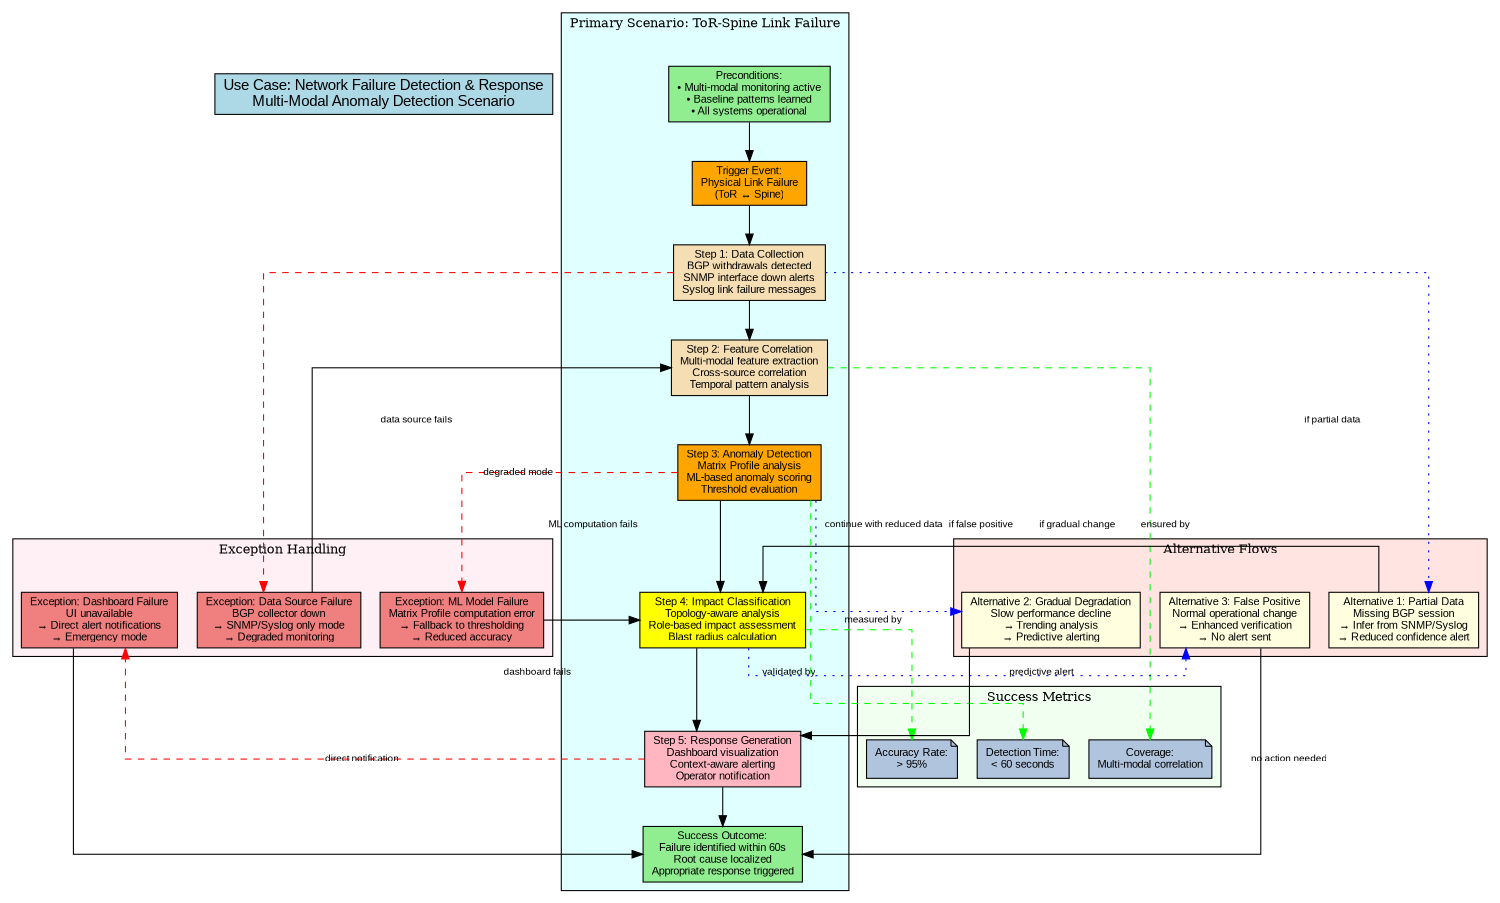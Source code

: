 digraph Updated_UseCase_Details {
	rankdir=TB size="10,14" splines=ortho
	node [fontname=Arial fontsize=10]
	edge [fontname=Arial fontsize=9]
	title [label="Use Case: Network Failure Detection & Response
Multi-Modal Anomaly Detection Scenario" fillcolor=lightblue fontsize=14 shape=box style=filled]
	subgraph cluster_main_scenario {
		fillcolor=lightcyan fontsize=12 label="Primary Scenario: ToR-Spine Link Failure" style=filled
		preconditions [label="Preconditions:
• Multi-modal monitoring active
• Baseline patterns learned
• All systems operational" fillcolor=lightgreen shape=box style=filled]
		trigger [label="Trigger Event:
Physical Link Failure
(ToR ↔ Spine)" fillcolor=orange shape=box style=filled]
		step1 [label="Step 1: Data Collection
BGP withdrawals detected
SNMP interface down alerts
Syslog link failure messages" fillcolor=wheat shape=box style=filled]
		step2 [label="Step 2: Feature Correlation
Multi-modal feature extraction
Cross-source correlation
Temporal pattern analysis" fillcolor=wheat shape=box style=filled]
		step3 [label="Step 3: Anomaly Detection
Matrix Profile analysis
ML-based anomaly scoring
Threshold evaluation" fillcolor=orange shape=box style=filled]
		step4 [label="Step 4: Impact Classification
Topology-aware analysis
Role-based impact assessment
Blast radius calculation" fillcolor=yellow shape=box style=filled]
		step5 [label="Step 5: Response Generation
Dashboard visualization
Context-aware alerting
Operator notification" fillcolor=lightpink shape=box style=filled]
		success [label="Success Outcome:
Failure identified within 60s
Root cause localized
Appropriate response triggered" fillcolor=lightgreen shape=box style=filled]
	}
	subgraph cluster_alternatives {
		fillcolor=mistyrose fontsize=12 label="Alternative Flows" style=filled
		alt1 [label="Alternative 1: Partial Data
Missing BGP session
→ Infer from SNMP/Syslog
→ Reduced confidence alert" fillcolor=lightyellow shape=box style=filled]
		alt2 [label="Alternative 2: Gradual Degradation
Slow performance decline
→ Trending analysis
→ Predictive alerting" fillcolor=lightyellow shape=box style=filled]
		alt3 [label="Alternative 3: False Positive
Normal operational change
→ Enhanced verification
→ No alert sent" fillcolor=lightyellow shape=box style=filled]
	}
	subgraph cluster_exceptions {
		fillcolor=lavenderblush fontsize=12 label="Exception Handling" style=filled
		exc1 [label="Exception: Data Source Failure
BGP collector down
→ SNMP/Syslog only mode
→ Degraded monitoring" fillcolor=lightcoral shape=box style=filled]
		exc2 [label="Exception: ML Model Failure
Matrix Profile computation error
→ Fallback to thresholding
→ Reduced accuracy" fillcolor=lightcoral shape=box style=filled]
		exc3 [label="Exception: Dashboard Failure
UI unavailable
→ Direct alert notifications
→ Emergency mode" fillcolor=lightcoral shape=box style=filled]
	}
	subgraph cluster_metrics {
		fillcolor=honeydew fontsize=12 label="Success Metrics" style=filled
		metric_detection [label="Detection Time:
< 60 seconds" fillcolor=lightsteelblue shape=note style=filled]
		metric_accuracy [label="Accuracy Rate:
> 95%" fillcolor=lightsteelblue shape=note style=filled]
		metric_coverage [label="Coverage:
Multi-modal correlation" fillcolor=lightsteelblue shape=note style=filled]
	}
	preconditions -> trigger
	trigger -> step1
	step1 -> step2
	step2 -> step3
	step3 -> step4
	step4 -> step5
	step5 -> success
	step1 -> alt1 [label="if partial data" color=blue style=dotted]
	step3 -> alt2 [label="if gradual change" color=blue style=dotted]
	step4 -> alt3 [label="if false positive" color=blue style=dotted]
	step1 -> exc1 [label="data source fails" color=red style=dashed]
	step3 -> exc2 [label="ML computation fails" color=red style=dashed]
	step5 -> exc3 [label="dashboard fails" color=red style=dashed]
	step3 -> metric_detection [label="measured by" color=green style=dashed]
	step4 -> metric_accuracy [label="validated by" color=green style=dashed]
	step2 -> metric_coverage [label="ensured by" color=green style=dashed]
	alt1 -> step4 [label="continue with reduced data"]
	alt2 -> step5 [label="predictive alert"]
	alt3 -> success [label="no action needed"]
	exc1 -> step2 [label="degraded mode"]
	exc2 -> step4 [label="fallback detection"]
	exc3 -> success [label="direct notification"]
}
